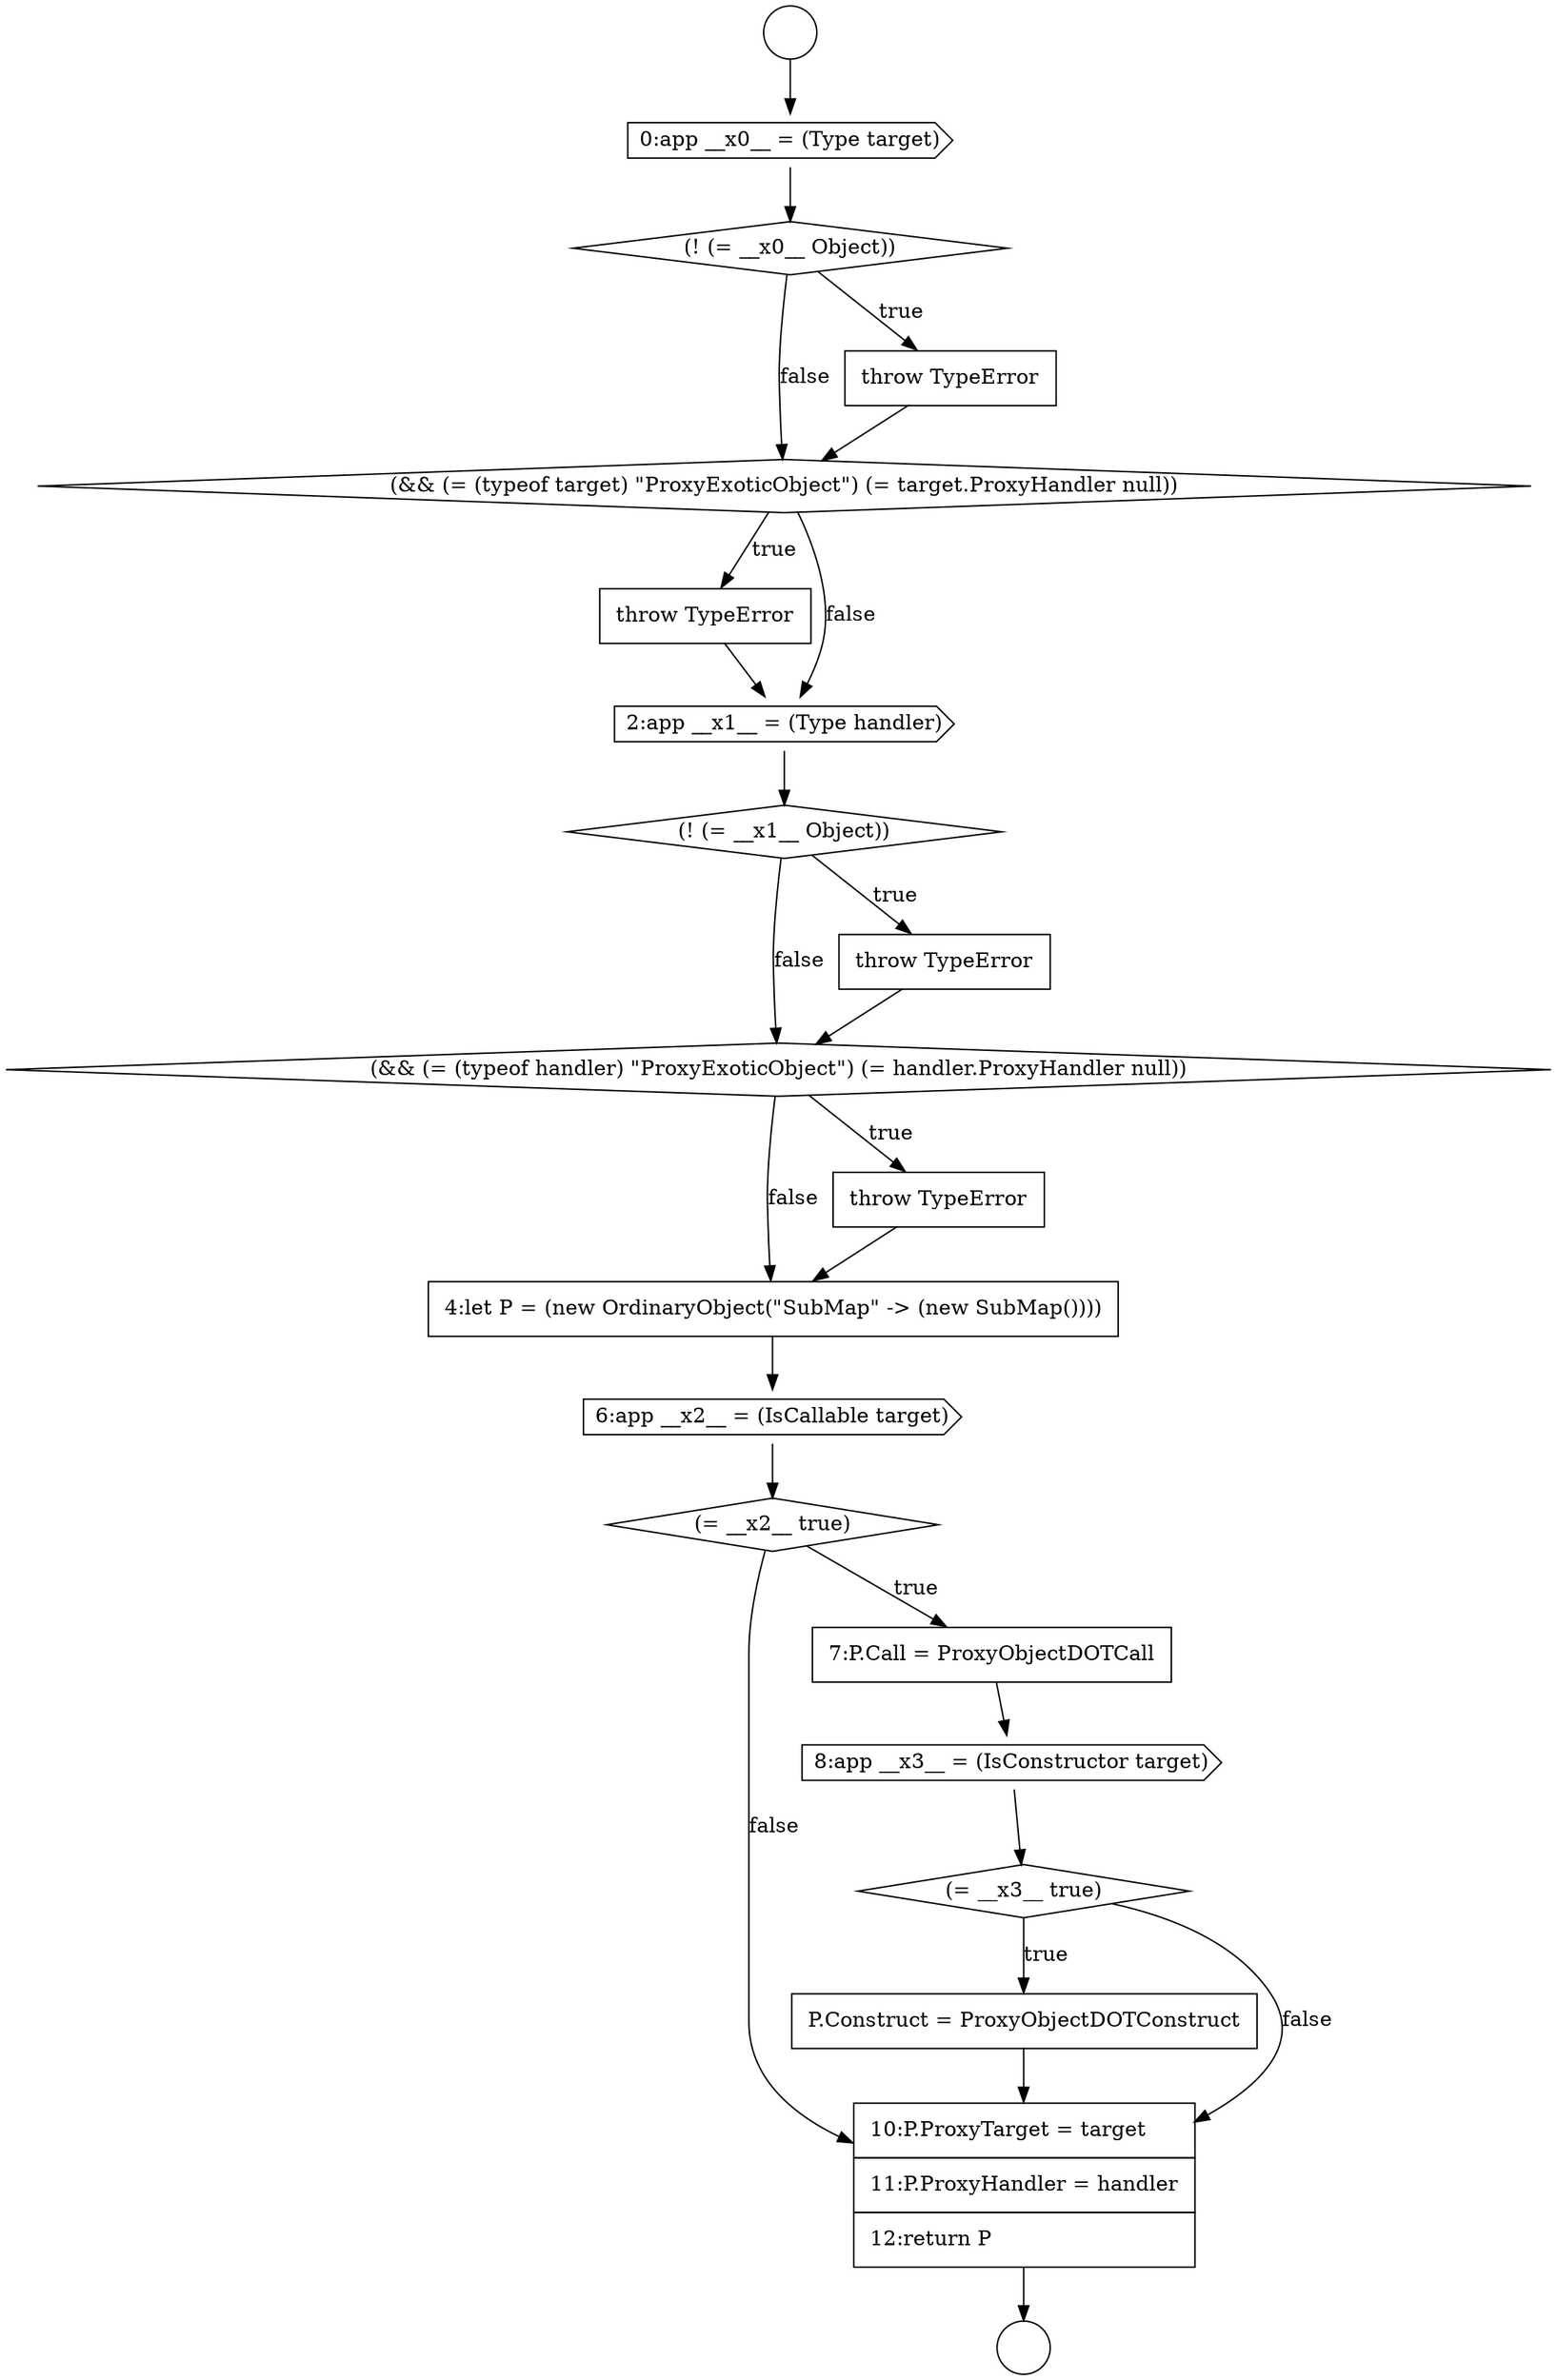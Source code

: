 digraph {
  node0 [shape=circle label=" " color="black" fillcolor="white" style=filled]
  node5 [shape=diamond, label=<<font color="black">(&amp;&amp; (= (typeof target) &quot;ProxyExoticObject&quot;) (= target.ProxyHandler null))</font>> color="black" fillcolor="white" style=filled]
  node10 [shape=diamond, label=<<font color="black">(&amp;&amp; (= (typeof handler) &quot;ProxyExoticObject&quot;) (= handler.ProxyHandler null))</font>> color="black" fillcolor="white" style=filled]
  node14 [shape=diamond, label=<<font color="black">(= __x2__ true)</font>> color="black" fillcolor="white" style=filled]
  node1 [shape=circle label=" " color="black" fillcolor="white" style=filled]
  node6 [shape=none, margin=0, label=<<font color="black">
    <table border="0" cellborder="1" cellspacing="0" cellpadding="10">
      <tr><td align="left">throw TypeError</td></tr>
    </table>
  </font>> color="black" fillcolor="white" style=filled]
  node9 [shape=none, margin=0, label=<<font color="black">
    <table border="0" cellborder="1" cellspacing="0" cellpadding="10">
      <tr><td align="left">throw TypeError</td></tr>
    </table>
  </font>> color="black" fillcolor="white" style=filled]
  node13 [shape=cds, label=<<font color="black">6:app __x2__ = (IsCallable target)</font>> color="black" fillcolor="white" style=filled]
  node2 [shape=cds, label=<<font color="black">0:app __x0__ = (Type target)</font>> color="black" fillcolor="white" style=filled]
  node17 [shape=diamond, label=<<font color="black">(= __x3__ true)</font>> color="black" fillcolor="white" style=filled]
  node12 [shape=none, margin=0, label=<<font color="black">
    <table border="0" cellborder="1" cellspacing="0" cellpadding="10">
      <tr><td align="left">4:let P = (new OrdinaryObject(&quot;SubMap&quot; -&gt; (new SubMap())))</td></tr>
    </table>
  </font>> color="black" fillcolor="white" style=filled]
  node7 [shape=cds, label=<<font color="black">2:app __x1__ = (Type handler)</font>> color="black" fillcolor="white" style=filled]
  node3 [shape=diamond, label=<<font color="black">(! (= __x0__ Object))</font>> color="black" fillcolor="white" style=filled]
  node18 [shape=none, margin=0, label=<<font color="black">
    <table border="0" cellborder="1" cellspacing="0" cellpadding="10">
      <tr><td align="left">P.Construct = ProxyObjectDOTConstruct</td></tr>
    </table>
  </font>> color="black" fillcolor="white" style=filled]
  node16 [shape=cds, label=<<font color="black">8:app __x3__ = (IsConstructor target)</font>> color="black" fillcolor="white" style=filled]
  node11 [shape=none, margin=0, label=<<font color="black">
    <table border="0" cellborder="1" cellspacing="0" cellpadding="10">
      <tr><td align="left">throw TypeError</td></tr>
    </table>
  </font>> color="black" fillcolor="white" style=filled]
  node8 [shape=diamond, label=<<font color="black">(! (= __x1__ Object))</font>> color="black" fillcolor="white" style=filled]
  node19 [shape=none, margin=0, label=<<font color="black">
    <table border="0" cellborder="1" cellspacing="0" cellpadding="10">
      <tr><td align="left">10:P.ProxyTarget = target</td></tr>
      <tr><td align="left">11:P.ProxyHandler = handler</td></tr>
      <tr><td align="left">12:return P</td></tr>
    </table>
  </font>> color="black" fillcolor="white" style=filled]
  node4 [shape=none, margin=0, label=<<font color="black">
    <table border="0" cellborder="1" cellspacing="0" cellpadding="10">
      <tr><td align="left">throw TypeError</td></tr>
    </table>
  </font>> color="black" fillcolor="white" style=filled]
  node15 [shape=none, margin=0, label=<<font color="black">
    <table border="0" cellborder="1" cellspacing="0" cellpadding="10">
      <tr><td align="left">7:P.Call = ProxyObjectDOTCall</td></tr>
    </table>
  </font>> color="black" fillcolor="white" style=filled]
  node10 -> node11 [label=<<font color="black">true</font>> color="black"]
  node10 -> node12 [label=<<font color="black">false</font>> color="black"]
  node11 -> node12 [ color="black"]
  node13 -> node14 [ color="black"]
  node12 -> node13 [ color="black"]
  node0 -> node2 [ color="black"]
  node6 -> node7 [ color="black"]
  node9 -> node10 [ color="black"]
  node4 -> node5 [ color="black"]
  node5 -> node6 [label=<<font color="black">true</font>> color="black"]
  node5 -> node7 [label=<<font color="black">false</font>> color="black"]
  node16 -> node17 [ color="black"]
  node8 -> node9 [label=<<font color="black">true</font>> color="black"]
  node8 -> node10 [label=<<font color="black">false</font>> color="black"]
  node17 -> node18 [label=<<font color="black">true</font>> color="black"]
  node17 -> node19 [label=<<font color="black">false</font>> color="black"]
  node7 -> node8 [ color="black"]
  node18 -> node19 [ color="black"]
  node2 -> node3 [ color="black"]
  node3 -> node4 [label=<<font color="black">true</font>> color="black"]
  node3 -> node5 [label=<<font color="black">false</font>> color="black"]
  node15 -> node16 [ color="black"]
  node14 -> node15 [label=<<font color="black">true</font>> color="black"]
  node14 -> node19 [label=<<font color="black">false</font>> color="black"]
  node19 -> node1 [ color="black"]
}
